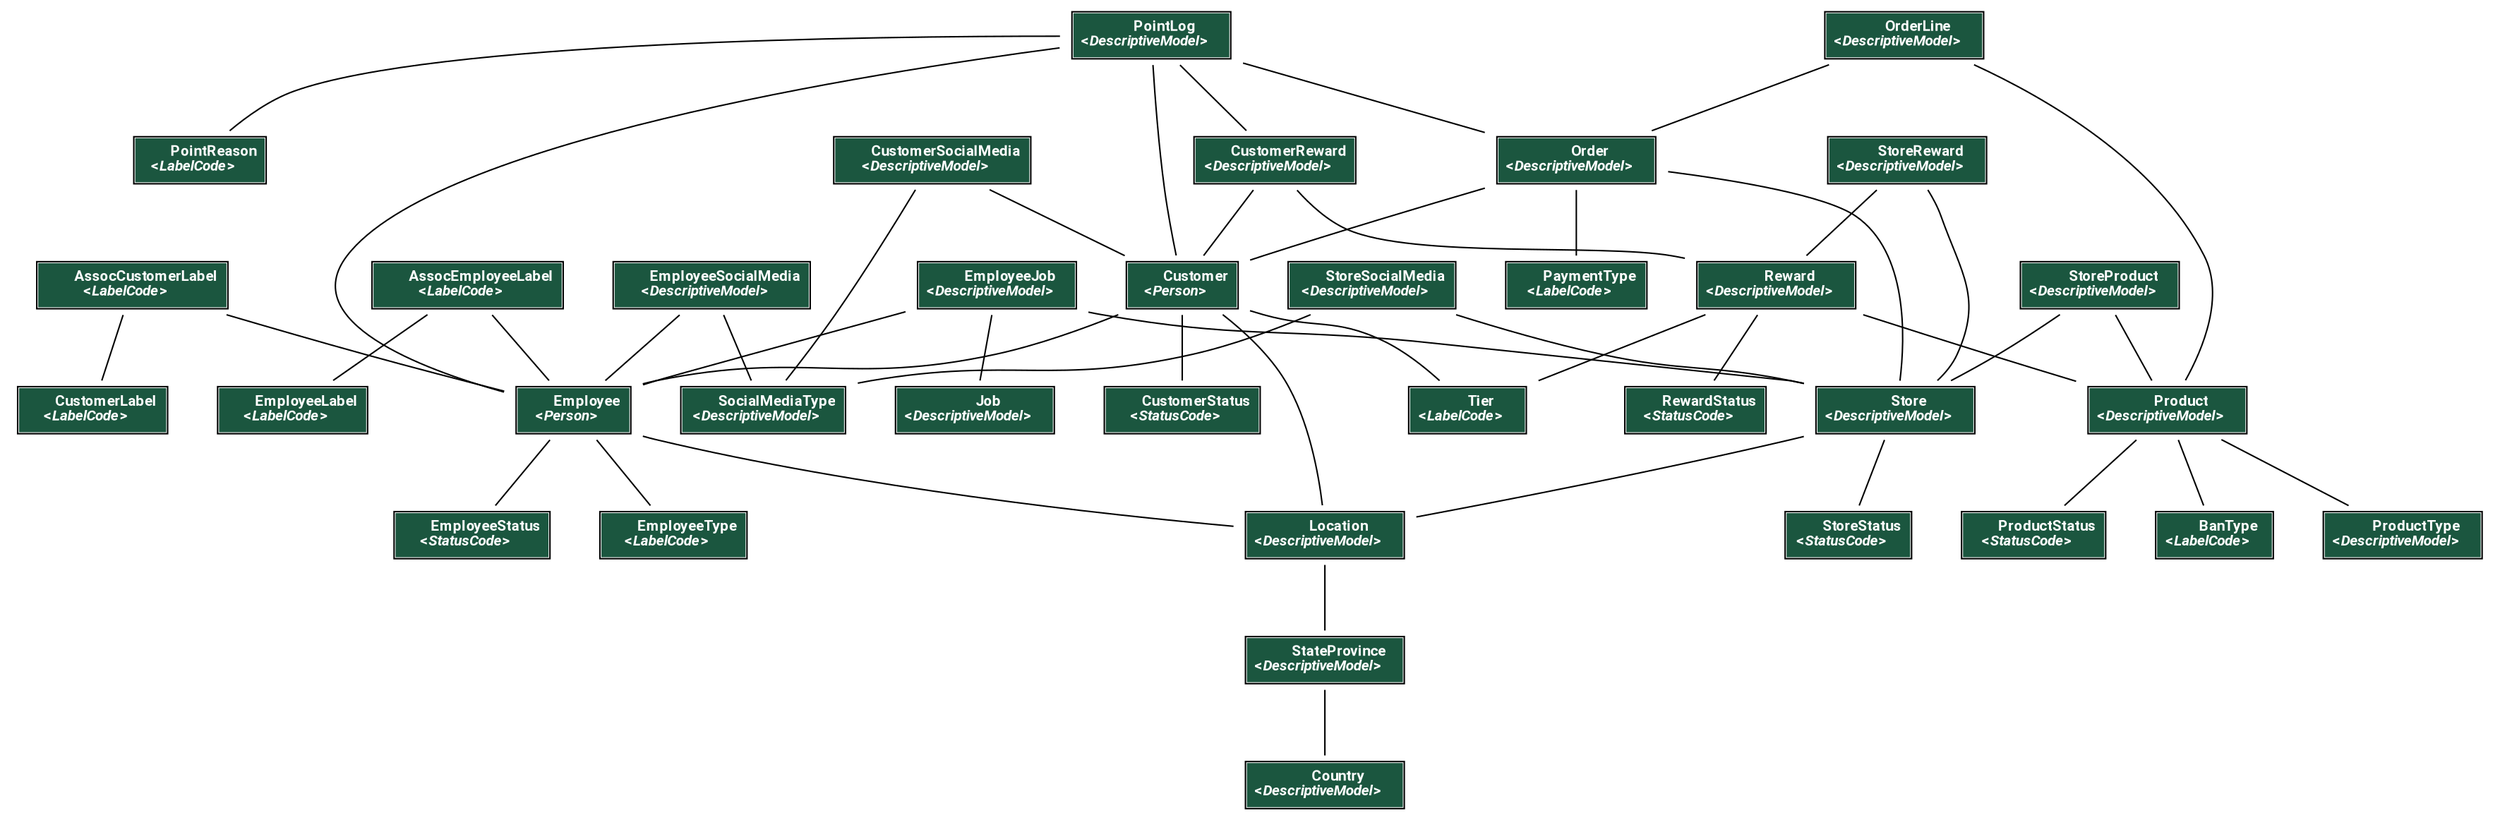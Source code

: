 digraph model_graph {
  // Dotfile by Django-Extensions graph_models
  // Created: 2021-10-11 22:45
  

  fontname = "Roboto"
  fontsize = 8
  splines  = true

  node [
    fontname = "Roboto"
    fontsize = 8
    shape = "plaintext"
  ]

  edge [
    fontname = "Roboto"
    fontsize = 8
  ]

  // Labels


  Bakery_models_CustomerLabel [label=<
    <TABLE BGCOLOR="white" BORDER="1" CELLBORDER="0" CELLSPACING="0">
    <TR><TD COLSPAN="2" CELLPADDING="5" ALIGN="CENTER" BGCOLOR="#1b563f">
    <FONT FACE="Roboto" COLOR="white" POINT-SIZE="10"><B>
    CustomerLabel<BR/>&lt;<FONT FACE="Roboto"><I>LabelCode</I></FONT>&gt;
    </B></FONT></TD></TR>
  
    </TABLE>
    >]

  Bakery_models_EmployeeLabel [label=<
    <TABLE BGCOLOR="white" BORDER="1" CELLBORDER="0" CELLSPACING="0">
    <TR><TD COLSPAN="2" CELLPADDING="5" ALIGN="CENTER" BGCOLOR="#1b563f">
    <FONT FACE="Roboto" COLOR="white" POINT-SIZE="10"><B>
    EmployeeLabel<BR/>&lt;<FONT FACE="Roboto"><I>LabelCode</I></FONT>&gt;
    </B></FONT></TD></TR>
  
    </TABLE>
    >]

  Bakery_models_EmployeeStatus [label=<
    <TABLE BGCOLOR="white" BORDER="1" CELLBORDER="0" CELLSPACING="0">
    <TR><TD COLSPAN="2" CELLPADDING="5" ALIGN="CENTER" BGCOLOR="#1b563f">
    <FONT FACE="Roboto" COLOR="white" POINT-SIZE="10"><B>
    EmployeeStatus<BR/>&lt;<FONT FACE="Roboto"><I>StatusCode</I></FONT>&gt;
    </B></FONT></TD></TR>
  
    </TABLE>
    >]

  Bakery_models_CustomerStatus [label=<
    <TABLE BGCOLOR="white" BORDER="1" CELLBORDER="0" CELLSPACING="0">
    <TR><TD COLSPAN="2" CELLPADDING="5" ALIGN="CENTER" BGCOLOR="#1b563f">
    <FONT FACE="Roboto" COLOR="white" POINT-SIZE="10"><B>
    CustomerStatus<BR/>&lt;<FONT FACE="Roboto"><I>StatusCode</I></FONT>&gt;
    </B></FONT></TD></TR>
  
    </TABLE>
    >]

  Bakery_models_ProductStatus [label=<
    <TABLE BGCOLOR="white" BORDER="1" CELLBORDER="0" CELLSPACING="0">
    <TR><TD COLSPAN="2" CELLPADDING="5" ALIGN="CENTER" BGCOLOR="#1b563f">
    <FONT FACE="Roboto" COLOR="white" POINT-SIZE="10"><B>
    ProductStatus<BR/>&lt;<FONT FACE="Roboto"><I>StatusCode</I></FONT>&gt;
    </B></FONT></TD></TR>
  
    </TABLE>
    >]

  Bakery_models_StoreStatus [label=<
    <TABLE BGCOLOR="white" BORDER="1" CELLBORDER="0" CELLSPACING="0">
    <TR><TD COLSPAN="2" CELLPADDING="5" ALIGN="CENTER" BGCOLOR="#1b563f">
    <FONT FACE="Roboto" COLOR="white" POINT-SIZE="10"><B>
    StoreStatus<BR/>&lt;<FONT FACE="Roboto"><I>StatusCode</I></FONT>&gt;
    </B></FONT></TD></TR>
  
    </TABLE>
    >]

  Bakery_models_RewardStatus [label=<
    <TABLE BGCOLOR="white" BORDER="1" CELLBORDER="0" CELLSPACING="0">
    <TR><TD COLSPAN="2" CELLPADDING="5" ALIGN="CENTER" BGCOLOR="#1b563f">
    <FONT FACE="Roboto" COLOR="white" POINT-SIZE="10"><B>
    RewardStatus<BR/>&lt;<FONT FACE="Roboto"><I>StatusCode</I></FONT>&gt;
    </B></FONT></TD></TR>
  
    </TABLE>
    >]

  Bakery_models_BanType [label=<
    <TABLE BGCOLOR="white" BORDER="1" CELLBORDER="0" CELLSPACING="0">
    <TR><TD COLSPAN="2" CELLPADDING="5" ALIGN="CENTER" BGCOLOR="#1b563f">
    <FONT FACE="Roboto" COLOR="white" POINT-SIZE="10"><B>
    BanType<BR/>&lt;<FONT FACE="Roboto"><I>LabelCode</I></FONT>&gt;
    </B></FONT></TD></TR>
  
    </TABLE>
    >]

  Bakery_models_PointReason [label=<
    <TABLE BGCOLOR="white" BORDER="1" CELLBORDER="0" CELLSPACING="0">
    <TR><TD COLSPAN="2" CELLPADDING="5" ALIGN="CENTER" BGCOLOR="#1b563f">
    <FONT FACE="Roboto" COLOR="white" POINT-SIZE="10"><B>
    PointReason<BR/>&lt;<FONT FACE="Roboto"><I>LabelCode</I></FONT>&gt;
    </B></FONT></TD></TR>
  
    </TABLE>
    >]

  Bakery_models_Country [label=<
    <TABLE BGCOLOR="white" BORDER="1" CELLBORDER="0" CELLSPACING="0">
    <TR><TD COLSPAN="2" CELLPADDING="5" ALIGN="CENTER" BGCOLOR="#1b563f">
    <FONT FACE="Roboto" COLOR="white" POINT-SIZE="10"><B>
    Country<BR/>&lt;<FONT FACE="Roboto"><I>DescriptiveModel</I></FONT>&gt;
    </B></FONT></TD></TR>
  
    </TABLE>
    >]

  Bakery_models_StateProvince [label=<
    <TABLE BGCOLOR="white" BORDER="1" CELLBORDER="0" CELLSPACING="0">
    <TR><TD COLSPAN="2" CELLPADDING="5" ALIGN="CENTER" BGCOLOR="#1b563f">
    <FONT FACE="Roboto" COLOR="white" POINT-SIZE="10"><B>
    StateProvince<BR/>&lt;<FONT FACE="Roboto"><I>DescriptiveModel</I></FONT>&gt;
    </B></FONT></TD></TR>
  
    </TABLE>
    >]

  Bakery_models_Location [label=<
    <TABLE BGCOLOR="white" BORDER="1" CELLBORDER="0" CELLSPACING="0">
    <TR><TD COLSPAN="2" CELLPADDING="5" ALIGN="CENTER" BGCOLOR="#1b563f">
    <FONT FACE="Roboto" COLOR="white" POINT-SIZE="10"><B>
    Location<BR/>&lt;<FONT FACE="Roboto"><I>DescriptiveModel</I></FONT>&gt;
    </B></FONT></TD></TR>
  
    </TABLE>
    >]

  Bakery_models_Tier [label=<
    <TABLE BGCOLOR="white" BORDER="1" CELLBORDER="0" CELLSPACING="0">
    <TR><TD COLSPAN="2" CELLPADDING="5" ALIGN="CENTER" BGCOLOR="#1b563f">
    <FONT FACE="Roboto" COLOR="white" POINT-SIZE="10"><B>
    Tier<BR/>&lt;<FONT FACE="Roboto"><I>LabelCode</I></FONT>&gt;
    </B></FONT></TD></TR>
  
    </TABLE>
    >]

  Bakery_models_EmployeeType [label=<
    <TABLE BGCOLOR="white" BORDER="1" CELLBORDER="0" CELLSPACING="0">
    <TR><TD COLSPAN="2" CELLPADDING="5" ALIGN="CENTER" BGCOLOR="#1b563f">
    <FONT FACE="Roboto" COLOR="white" POINT-SIZE="10"><B>
    EmployeeType<BR/>&lt;<FONT FACE="Roboto"><I>LabelCode</I></FONT>&gt;
    </B></FONT></TD></TR>
  
    </TABLE>
    >]

  Bakery_models_Employee [label=<
    <TABLE BGCOLOR="white" BORDER="1" CELLBORDER="0" CELLSPACING="0">
    <TR><TD COLSPAN="2" CELLPADDING="5" ALIGN="CENTER" BGCOLOR="#1b563f">
    <FONT FACE="Roboto" COLOR="white" POINT-SIZE="10"><B>
    Employee<BR/>&lt;<FONT FACE="Roboto"><I>Person</I></FONT>&gt;
    </B></FONT></TD></TR>
  
    </TABLE>
    >]

  Bakery_models_Customer [label=<
    <TABLE BGCOLOR="white" BORDER="1" CELLBORDER="0" CELLSPACING="0">
    <TR><TD COLSPAN="2" CELLPADDING="5" ALIGN="CENTER" BGCOLOR="#1b563f">
    <FONT FACE="Roboto" COLOR="white" POINT-SIZE="10"><B>
    Customer<BR/>&lt;<FONT FACE="Roboto"><I>Person</I></FONT>&gt;
    </B></FONT></TD></TR>
  
    </TABLE>
    >]

  Bakery_models_Job [label=<
    <TABLE BGCOLOR="white" BORDER="1" CELLBORDER="0" CELLSPACING="0">
    <TR><TD COLSPAN="2" CELLPADDING="5" ALIGN="CENTER" BGCOLOR="#1b563f">
    <FONT FACE="Roboto" COLOR="white" POINT-SIZE="10"><B>
    Job<BR/>&lt;<FONT FACE="Roboto"><I>DescriptiveModel</I></FONT>&gt;
    </B></FONT></TD></TR>
  
    </TABLE>
    >]

  Bakery_models_AssocEmployeeLabel [label=<
    <TABLE BGCOLOR="white" BORDER="1" CELLBORDER="0" CELLSPACING="0">
    <TR><TD COLSPAN="2" CELLPADDING="5" ALIGN="CENTER" BGCOLOR="#1b563f">
    <FONT FACE="Roboto" COLOR="white" POINT-SIZE="10"><B>
    AssocEmployeeLabel<BR/>&lt;<FONT FACE="Roboto"><I>LabelCode</I></FONT>&gt;
    </B></FONT></TD></TR>
  
    </TABLE>
    >]

  Bakery_models_AssocCustomerLabel [label=<
    <TABLE BGCOLOR="white" BORDER="1" CELLBORDER="0" CELLSPACING="0">
    <TR><TD COLSPAN="2" CELLPADDING="5" ALIGN="CENTER" BGCOLOR="#1b563f">
    <FONT FACE="Roboto" COLOR="white" POINT-SIZE="10"><B>
    AssocCustomerLabel<BR/>&lt;<FONT FACE="Roboto"><I>LabelCode</I></FONT>&gt;
    </B></FONT></TD></TR>
  
    </TABLE>
    >]

  Bakery_models_PaymentType [label=<
    <TABLE BGCOLOR="white" BORDER="1" CELLBORDER="0" CELLSPACING="0">
    <TR><TD COLSPAN="2" CELLPADDING="5" ALIGN="CENTER" BGCOLOR="#1b563f">
    <FONT FACE="Roboto" COLOR="white" POINT-SIZE="10"><B>
    PaymentType<BR/>&lt;<FONT FACE="Roboto"><I>LabelCode</I></FONT>&gt;
    </B></FONT></TD></TR>
  
    </TABLE>
    >]

  Bakery_models_Store [label=<
    <TABLE BGCOLOR="white" BORDER="1" CELLBORDER="0" CELLSPACING="0">
    <TR><TD COLSPAN="2" CELLPADDING="5" ALIGN="CENTER" BGCOLOR="#1b563f">
    <FONT FACE="Roboto" COLOR="white" POINT-SIZE="10"><B>
    Store<BR/>&lt;<FONT FACE="Roboto"><I>DescriptiveModel</I></FONT>&gt;
    </B></FONT></TD></TR>
  
    </TABLE>
    >]

  Bakery_models_EmployeeJob [label=<
    <TABLE BGCOLOR="white" BORDER="1" CELLBORDER="0" CELLSPACING="0">
    <TR><TD COLSPAN="2" CELLPADDING="5" ALIGN="CENTER" BGCOLOR="#1b563f">
    <FONT FACE="Roboto" COLOR="white" POINT-SIZE="10"><B>
    EmployeeJob<BR/>&lt;<FONT FACE="Roboto"><I>DescriptiveModel</I></FONT>&gt;
    </B></FONT></TD></TR>
  
    </TABLE>
    >]

  Bakery_models_Order [label=<
    <TABLE BGCOLOR="white" BORDER="1" CELLBORDER="0" CELLSPACING="0">
    <TR><TD COLSPAN="2" CELLPADDING="5" ALIGN="CENTER" BGCOLOR="#1b563f">
    <FONT FACE="Roboto" COLOR="white" POINT-SIZE="10"><B>
    Order<BR/>&lt;<FONT FACE="Roboto"><I>DescriptiveModel</I></FONT>&gt;
    </B></FONT></TD></TR>
  
    </TABLE>
    >]

  Bakery_models_ProductType [label=<
    <TABLE BGCOLOR="white" BORDER="1" CELLBORDER="0" CELLSPACING="0">
    <TR><TD COLSPAN="2" CELLPADDING="5" ALIGN="CENTER" BGCOLOR="#1b563f">
    <FONT FACE="Roboto" COLOR="white" POINT-SIZE="10"><B>
    ProductType<BR/>&lt;<FONT FACE="Roboto"><I>DescriptiveModel</I></FONT>&gt;
    </B></FONT></TD></TR>
  
    </TABLE>
    >]

  Bakery_models_Product [label=<
    <TABLE BGCOLOR="white" BORDER="1" CELLBORDER="0" CELLSPACING="0">
    <TR><TD COLSPAN="2" CELLPADDING="5" ALIGN="CENTER" BGCOLOR="#1b563f">
    <FONT FACE="Roboto" COLOR="white" POINT-SIZE="10"><B>
    Product<BR/>&lt;<FONT FACE="Roboto"><I>DescriptiveModel</I></FONT>&gt;
    </B></FONT></TD></TR>
  
    </TABLE>
    >]

  Bakery_models_OrderLine [label=<
    <TABLE BGCOLOR="white" BORDER="1" CELLBORDER="0" CELLSPACING="0">
    <TR><TD COLSPAN="2" CELLPADDING="5" ALIGN="CENTER" BGCOLOR="#1b563f">
    <FONT FACE="Roboto" COLOR="white" POINT-SIZE="10"><B>
    OrderLine<BR/>&lt;<FONT FACE="Roboto"><I>DescriptiveModel</I></FONT>&gt;
    </B></FONT></TD></TR>
  
    </TABLE>
    >]

  Bakery_models_Reward [label=<
    <TABLE BGCOLOR="white" BORDER="1" CELLBORDER="0" CELLSPACING="0">
    <TR><TD COLSPAN="2" CELLPADDING="5" ALIGN="CENTER" BGCOLOR="#1b563f">
    <FONT FACE="Roboto" COLOR="white" POINT-SIZE="10"><B>
    Reward<BR/>&lt;<FONT FACE="Roboto"><I>DescriptiveModel</I></FONT>&gt;
    </B></FONT></TD></TR>
  
    </TABLE>
    >]

  Bakery_models_SocialMediaType [label=<
    <TABLE BGCOLOR="white" BORDER="1" CELLBORDER="0" CELLSPACING="0">
    <TR><TD COLSPAN="2" CELLPADDING="5" ALIGN="CENTER" BGCOLOR="#1b563f">
    <FONT FACE="Roboto" COLOR="white" POINT-SIZE="10"><B>
    SocialMediaType<BR/>&lt;<FONT FACE="Roboto"><I>DescriptiveModel</I></FONT>&gt;
    </B></FONT></TD></TR>
  
    </TABLE>
    >]

  Bakery_models_StoreSocialMedia [label=<
    <TABLE BGCOLOR="white" BORDER="1" CELLBORDER="0" CELLSPACING="0">
    <TR><TD COLSPAN="2" CELLPADDING="5" ALIGN="CENTER" BGCOLOR="#1b563f">
    <FONT FACE="Roboto" COLOR="white" POINT-SIZE="10"><B>
    StoreSocialMedia<BR/>&lt;<FONT FACE="Roboto"><I>DescriptiveModel</I></FONT>&gt;
    </B></FONT></TD></TR>
  
    </TABLE>
    >]

  Bakery_models_EmployeeSocialMedia [label=<
    <TABLE BGCOLOR="white" BORDER="1" CELLBORDER="0" CELLSPACING="0">
    <TR><TD COLSPAN="2" CELLPADDING="5" ALIGN="CENTER" BGCOLOR="#1b563f">
    <FONT FACE="Roboto" COLOR="white" POINT-SIZE="10"><B>
    EmployeeSocialMedia<BR/>&lt;<FONT FACE="Roboto"><I>DescriptiveModel</I></FONT>&gt;
    </B></FONT></TD></TR>
  
    </TABLE>
    >]

  Bakery_models_CustomerSocialMedia [label=<
    <TABLE BGCOLOR="white" BORDER="1" CELLBORDER="0" CELLSPACING="0">
    <TR><TD COLSPAN="2" CELLPADDING="5" ALIGN="CENTER" BGCOLOR="#1b563f">
    <FONT FACE="Roboto" COLOR="white" POINT-SIZE="10"><B>
    CustomerSocialMedia<BR/>&lt;<FONT FACE="Roboto"><I>DescriptiveModel</I></FONT>&gt;
    </B></FONT></TD></TR>
  
    </TABLE>
    >]

  Bakery_models_StoreProduct [label=<
    <TABLE BGCOLOR="white" BORDER="1" CELLBORDER="0" CELLSPACING="0">
    <TR><TD COLSPAN="2" CELLPADDING="5" ALIGN="CENTER" BGCOLOR="#1b563f">
    <FONT FACE="Roboto" COLOR="white" POINT-SIZE="10"><B>
    StoreProduct<BR/>&lt;<FONT FACE="Roboto"><I>DescriptiveModel</I></FONT>&gt;
    </B></FONT></TD></TR>
  
    </TABLE>
    >]

  Bakery_models_StoreReward [label=<
    <TABLE BGCOLOR="white" BORDER="1" CELLBORDER="0" CELLSPACING="0">
    <TR><TD COLSPAN="2" CELLPADDING="5" ALIGN="CENTER" BGCOLOR="#1b563f">
    <FONT FACE="Roboto" COLOR="white" POINT-SIZE="10"><B>
    StoreReward<BR/>&lt;<FONT FACE="Roboto"><I>DescriptiveModel</I></FONT>&gt;
    </B></FONT></TD></TR>
  
    </TABLE>
    >]

  Bakery_models_CustomerReward [label=<
    <TABLE BGCOLOR="white" BORDER="1" CELLBORDER="0" CELLSPACING="0">
    <TR><TD COLSPAN="2" CELLPADDING="5" ALIGN="CENTER" BGCOLOR="#1b563f">
    <FONT FACE="Roboto" COLOR="white" POINT-SIZE="10"><B>
    CustomerReward<BR/>&lt;<FONT FACE="Roboto"><I>DescriptiveModel</I></FONT>&gt;
    </B></FONT></TD></TR>
  
    </TABLE>
    >]

  Bakery_models_PointLog [label=<
    <TABLE BGCOLOR="white" BORDER="1" CELLBORDER="0" CELLSPACING="0">
    <TR><TD COLSPAN="2" CELLPADDING="5" ALIGN="CENTER" BGCOLOR="#1b563f">
    <FONT FACE="Roboto" COLOR="white" POINT-SIZE="10"><B>
    PointLog<BR/>&lt;<FONT FACE="Roboto"><I>DescriptiveModel</I></FONT>&gt;
    </B></FONT></TD></TR>
  
    </TABLE>
    >]




  // Relations

  Bakery_models_StateProvince -> Bakery_models_Country
  [label=" "] [arrowhead=none, arrowtail=none, dir=both];

  Bakery_models_Location -> Bakery_models_StateProvince
  [label=" "] [arrowhead=none, arrowtail=none, dir=both];

  Bakery_models_Employee -> Bakery_models_Location
  [label=" "] [arrowhead=none, arrowtail=none, dir=both];

  Bakery_models_Employee -> Bakery_models_EmployeeStatus
  [label=" "] [arrowhead=none, arrowtail=none, dir=both];

  Bakery_models_Employee -> Bakery_models_EmployeeType
  [label=" "] [arrowhead=none, arrowtail=none, dir=both];

  Bakery_models_Customer -> Bakery_models_Employee
  [label=" "] [arrowhead=none, arrowtail=none, dir=both];

  Bakery_models_Customer -> Bakery_models_CustomerStatus
  [label=" "] [arrowhead=none, arrowtail=none, dir=both];

  Bakery_models_Customer -> Bakery_models_Tier
  [label=" "] [arrowhead=none, arrowtail=none, dir=both];

  Bakery_models_Customer -> Bakery_models_Location
  [label=" "] [arrowhead=none, arrowtail=none, dir=both];

  Bakery_models_AssocEmployeeLabel -> Bakery_models_Employee
  [label=" "] [arrowhead=none, arrowtail=none, dir=both];

  Bakery_models_AssocEmployeeLabel -> Bakery_models_EmployeeLabel
  [label=" "] [arrowhead=none, arrowtail=none, dir=both];

  Bakery_models_AssocCustomerLabel -> Bakery_models_Employee
  [label=" "] [arrowhead=none, arrowtail=none, dir=both];

  Bakery_models_AssocCustomerLabel -> Bakery_models_CustomerLabel
  [label=" "] [arrowhead=none, arrowtail=none, dir=both];

  Bakery_models_Store -> Bakery_models_Location
  [label=" "] [arrowhead=none, arrowtail=none, dir=both];

  Bakery_models_Store -> Bakery_models_StoreStatus
  [label=" "] [arrowhead=none, arrowtail=none, dir=both];

  Bakery_models_EmployeeJob -> Bakery_models_Employee
  [label=" "] [arrowhead=none, arrowtail=none, dir=both];

  Bakery_models_EmployeeJob -> Bakery_models_Store
  [label=" "] [arrowhead=none, arrowtail=none, dir=both];

  Bakery_models_EmployeeJob -> Bakery_models_Job
  [label=" "] [arrowhead=none, arrowtail=none, dir=both];

  Bakery_models_Order -> Bakery_models_Customer
  [label=" "] [arrowhead=none, arrowtail=none, dir=both];

  Bakery_models_Order -> Bakery_models_PaymentType
  [label=" "] [arrowhead=none, arrowtail=none, dir=both];

  Bakery_models_Order -> Bakery_models_Store
  [label=" "] [arrowhead=none, arrowtail=none, dir=both];

  Bakery_models_Product -> Bakery_models_ProductType
  [label=" "] [arrowhead=none, arrowtail=none, dir=both];

  Bakery_models_Product -> Bakery_models_ProductStatus
  [label=" "] [arrowhead=none, arrowtail=none, dir=both];

  Bakery_models_Product -> Bakery_models_BanType
  [label=" "] [arrowhead=none, arrowtail=none, dir=both];

  Bakery_models_OrderLine -> Bakery_models_Product
  [label=" "] [arrowhead=none, arrowtail=none, dir=both];

  Bakery_models_OrderLine -> Bakery_models_Order
  [label=" "] [arrowhead=none, arrowtail=none, dir=both];

  Bakery_models_Reward -> Bakery_models_RewardStatus
  [label=" "] [arrowhead=none, arrowtail=none, dir=both];

  Bakery_models_Reward -> Bakery_models_Product
  [label=" "] [arrowhead=none, arrowtail=none, dir=both];

  Bakery_models_Reward -> Bakery_models_Tier
  [label=" "] [arrowhead=none, arrowtail=none, dir=both];

  Bakery_models_StoreSocialMedia -> Bakery_models_Store
  [label=" "] [arrowhead=none, arrowtail=none, dir=both];

  Bakery_models_StoreSocialMedia -> Bakery_models_SocialMediaType
  [label=" "] [arrowhead=none, arrowtail=none, dir=both];

  Bakery_models_EmployeeSocialMedia -> Bakery_models_Employee
  [label=" "] [arrowhead=none, arrowtail=none, dir=both];

  Bakery_models_EmployeeSocialMedia -> Bakery_models_SocialMediaType
  [label=" "] [arrowhead=none, arrowtail=none, dir=both];

  Bakery_models_CustomerSocialMedia -> Bakery_models_SocialMediaType
  [label=" "] [arrowhead=none, arrowtail=none, dir=both];

  Bakery_models_CustomerSocialMedia -> Bakery_models_Customer
  [label=" "] [arrowhead=none, arrowtail=none, dir=both];

  Bakery_models_StoreProduct -> Bakery_models_Product
  [label=" "] [arrowhead=none, arrowtail=none, dir=both];

  Bakery_models_StoreProduct -> Bakery_models_Store
  [label=" "] [arrowhead=none, arrowtail=none, dir=both];

  Bakery_models_StoreReward -> Bakery_models_Reward
  [label=" "] [arrowhead=none, arrowtail=none, dir=both];

  Bakery_models_StoreReward -> Bakery_models_Store
  [label=" "] [arrowhead=none, arrowtail=none, dir=both];

  Bakery_models_CustomerReward -> Bakery_models_Customer
  [label=" "] [arrowhead=none, arrowtail=none, dir=both];

  Bakery_models_CustomerReward -> Bakery_models_Reward
  [label=" "] [arrowhead=none, arrowtail=none, dir=both];

  Bakery_models_PointLog -> Bakery_models_Employee
  [label=" "] [arrowhead=none, arrowtail=none, dir=both];

  Bakery_models_PointLog -> Bakery_models_Customer
  [label=" "] [arrowhead=none, arrowtail=none, dir=both];

  Bakery_models_PointLog -> Bakery_models_PointReason
  [label=" "] [arrowhead=none, arrowtail=none, dir=both];

  Bakery_models_PointLog -> Bakery_models_Order
  [label=" "] [arrowhead=none, arrowtail=none, dir=both];

  Bakery_models_PointLog -> Bakery_models_CustomerReward
  [label=" "] [arrowhead=none, arrowtail=none, dir=both];


}
